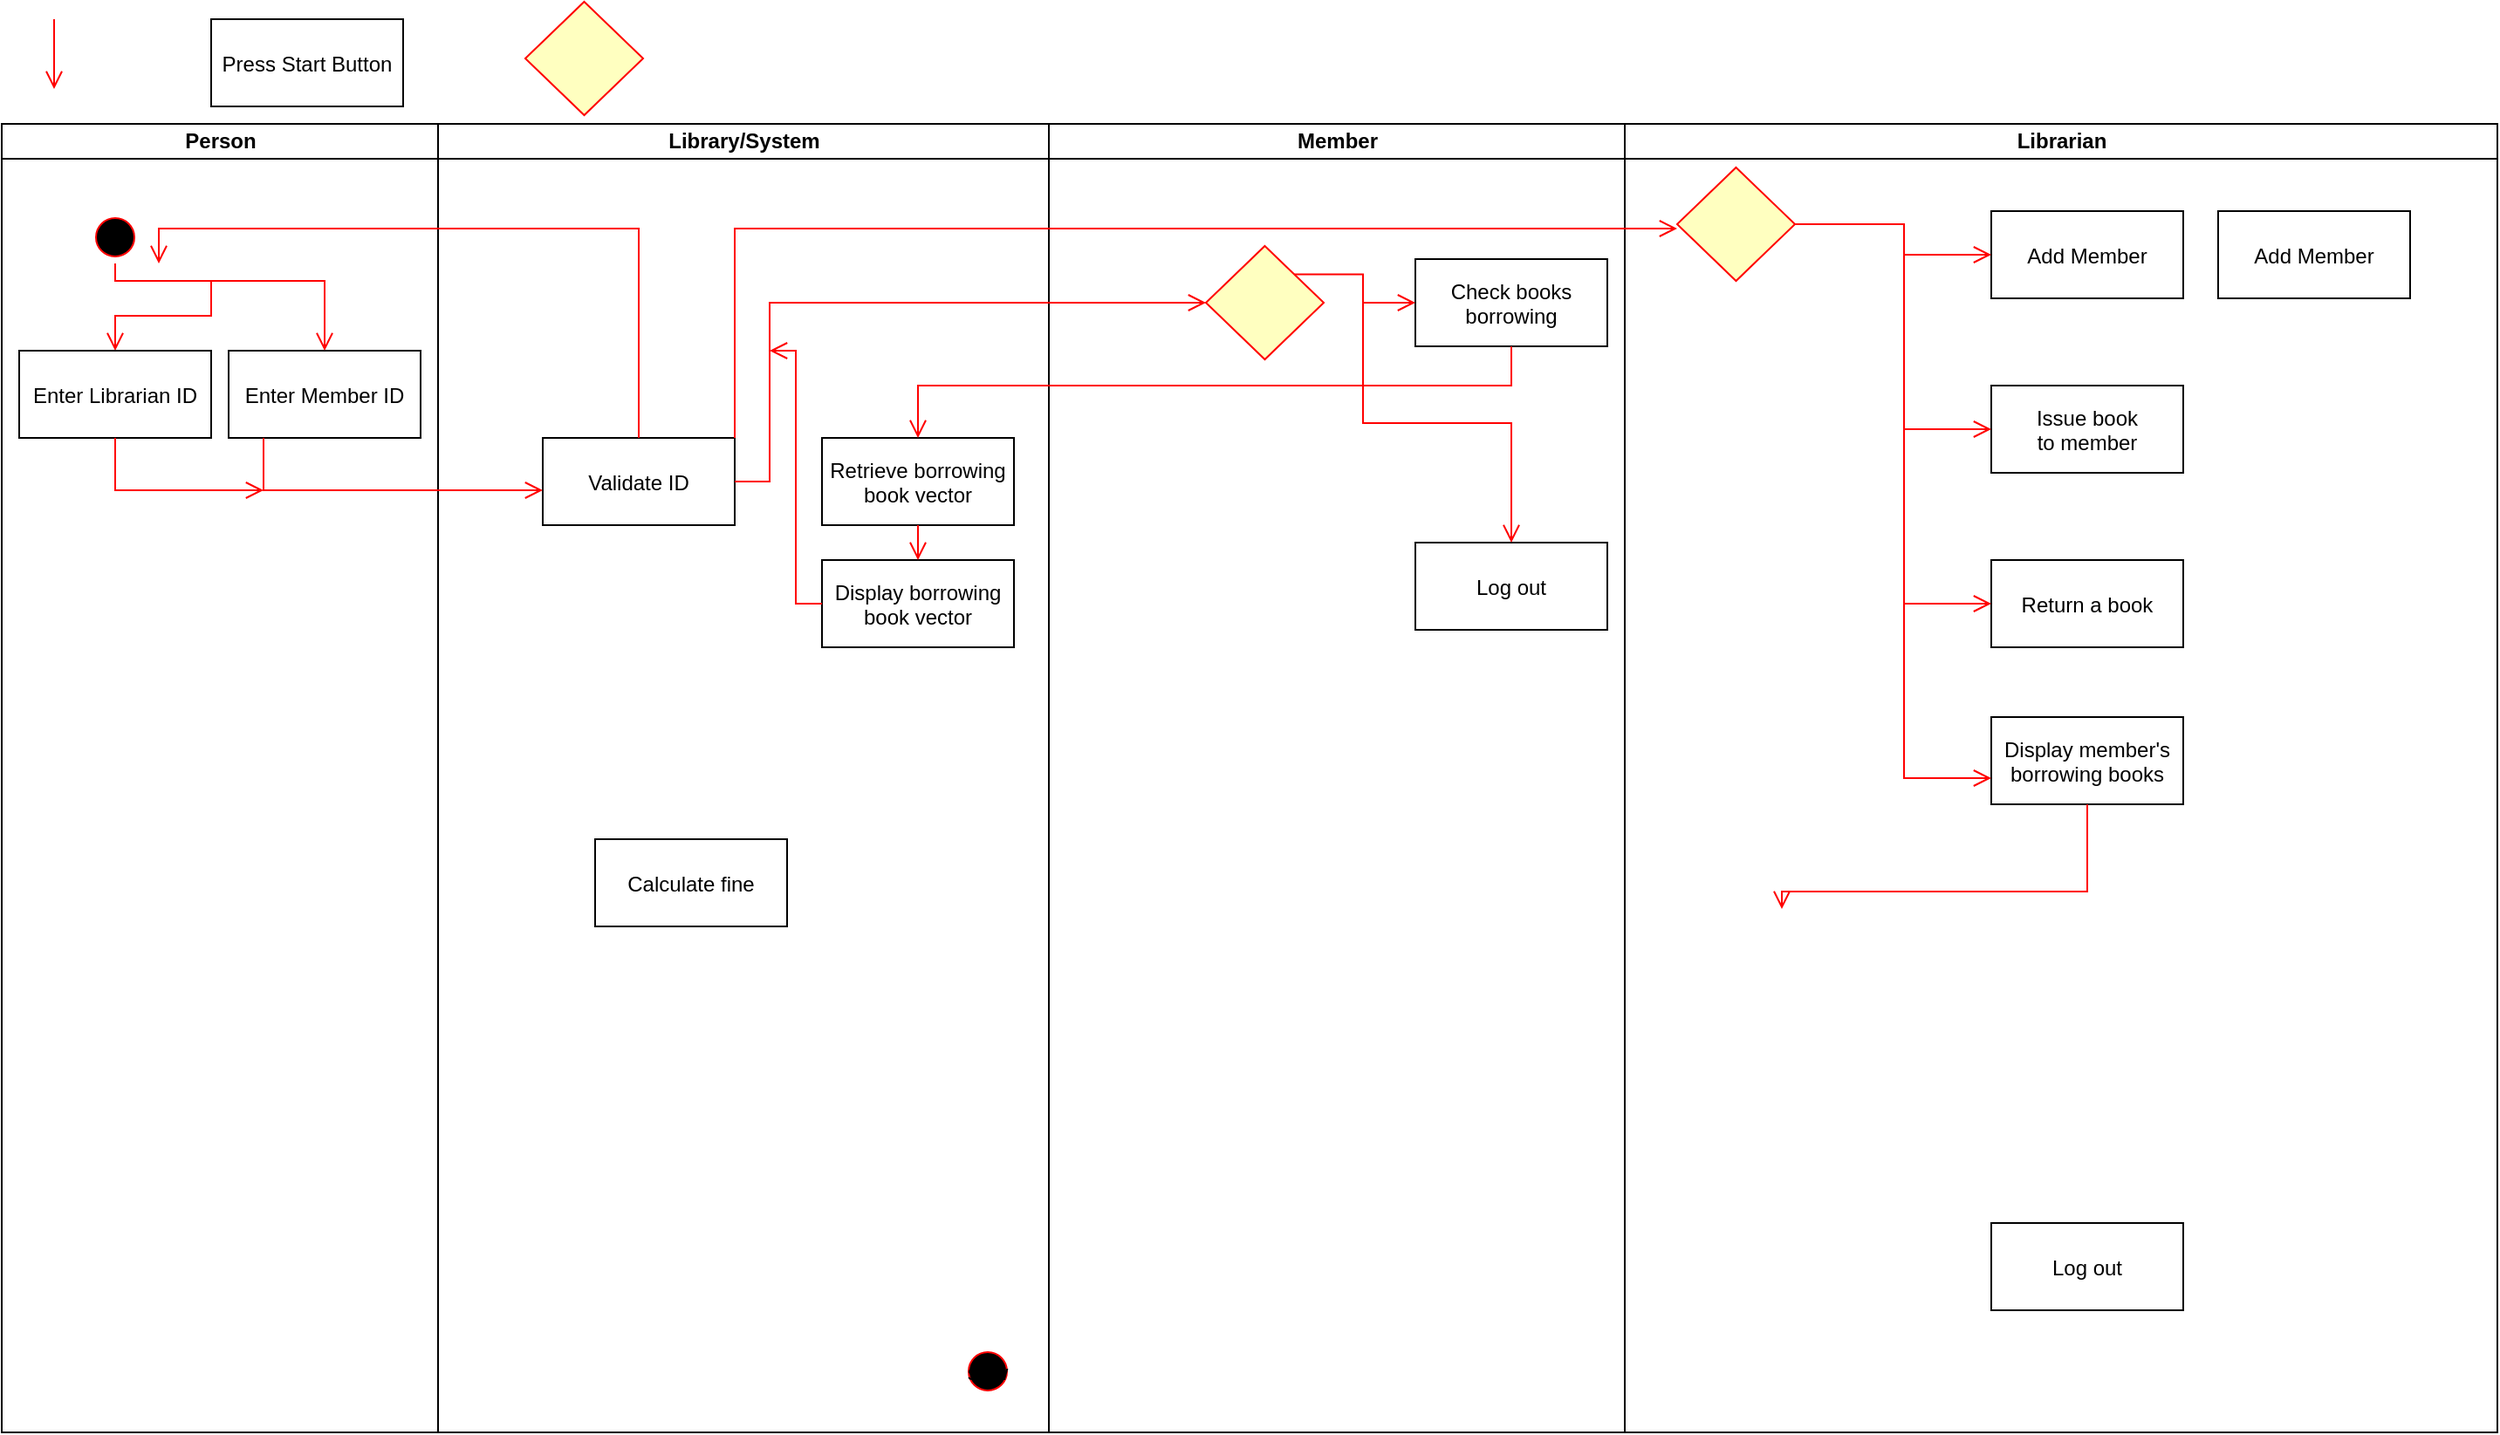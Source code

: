 <mxfile version="22.1.17" type="github">
  <diagram id="prtHgNgQTEPvFCAcTncT" name="Page-1">
    <mxGraphModel dx="1434" dy="772" grid="1" gridSize="10" guides="1" tooltips="1" connect="1" arrows="1" fold="1" page="1" pageScale="1" pageWidth="827" pageHeight="1169" math="0" shadow="0">
      <root>
        <mxCell id="0" />
        <mxCell id="1" parent="0" />
        <mxCell id="dNxyNK7c78bLwvsdeMH5-11" value="Person" style="swimlane;html=1;startSize=20;horizontal=1;containerType=tree;glass=0;" parent="1" vertex="1">
          <mxGeometry x="30" y="80" width="250" height="750" as="geometry" />
        </mxCell>
        <mxCell id="v8Uyb17rczMNGYACYlG0-2" value="" style="ellipse;shape=startState;fillColor=#000000;strokeColor=#ff0000;" vertex="1" parent="dNxyNK7c78bLwvsdeMH5-11">
          <mxGeometry x="50" y="50" width="30" height="30" as="geometry" />
        </mxCell>
        <mxCell id="v8Uyb17rczMNGYACYlG0-7" value="" style="edgeStyle=elbowEdgeStyle;elbow=vertical;verticalAlign=bottom;endArrow=open;endSize=8;strokeColor=#FF0000;endFill=1;rounded=0;entryX=0.5;entryY=0;entryDx=0;entryDy=0;" edge="1" parent="dNxyNK7c78bLwvsdeMH5-11" target="v8Uyb17rczMNGYACYlG0-8">
          <mxGeometry x="90" y="-40" as="geometry">
            <mxPoint x="64.5" y="120" as="targetPoint" />
            <mxPoint x="120" y="90" as="sourcePoint" />
            <Array as="points">
              <mxPoint x="65" y="110" />
            </Array>
          </mxGeometry>
        </mxCell>
        <mxCell id="v8Uyb17rczMNGYACYlG0-8" value="Enter Librarian ID" style="" vertex="1" parent="dNxyNK7c78bLwvsdeMH5-11">
          <mxGeometry x="10" y="130" width="110" height="50" as="geometry" />
        </mxCell>
        <mxCell id="v8Uyb17rczMNGYACYlG0-9" value="Enter Member ID" style="" vertex="1" parent="dNxyNK7c78bLwvsdeMH5-11">
          <mxGeometry x="130" y="130" width="110" height="50" as="geometry" />
        </mxCell>
        <mxCell id="v8Uyb17rczMNGYACYlG0-10" value="" style="edgeStyle=elbowEdgeStyle;elbow=vertical;verticalAlign=bottom;endArrow=open;endSize=8;strokeColor=#FF0000;endFill=1;rounded=0;entryX=0.5;entryY=0;entryDx=0;entryDy=0;exitX=0.5;exitY=1;exitDx=0;exitDy=0;" edge="1" parent="dNxyNK7c78bLwvsdeMH5-11" source="v8Uyb17rczMNGYACYlG0-2" target="v8Uyb17rczMNGYACYlG0-9">
          <mxGeometry x="80" y="-120" as="geometry">
            <mxPoint x="190" y="90" as="targetPoint" />
            <mxPoint x="70" y="90" as="sourcePoint" />
            <Array as="points">
              <mxPoint x="185" y="90" />
            </Array>
          </mxGeometry>
        </mxCell>
        <mxCell id="v8Uyb17rczMNGYACYlG0-1" value="Library/System" style="swimlane;html=1;startSize=20;horizontal=1;containerType=tree;glass=0;" vertex="1" parent="1">
          <mxGeometry x="280" y="80" width="350" height="750" as="geometry" />
        </mxCell>
        <mxCell id="v8Uyb17rczMNGYACYlG0-13" value="Validate ID" style="" vertex="1" parent="v8Uyb17rczMNGYACYlG0-1">
          <mxGeometry x="60" y="180" width="110" height="50" as="geometry" />
        </mxCell>
        <mxCell id="v8Uyb17rczMNGYACYlG0-28" value="sww" style="ellipse;shape=startState;fillColor=#000000;strokeColor=#ff0000;" vertex="1" parent="v8Uyb17rczMNGYACYlG0-1">
          <mxGeometry x="300" y="700" width="30" height="30" as="geometry" />
        </mxCell>
        <mxCell id="v8Uyb17rczMNGYACYlG0-34" value="Retrieve borrowing&#xa;book vector" style="" vertex="1" parent="v8Uyb17rczMNGYACYlG0-1">
          <mxGeometry x="220" y="180" width="110" height="50" as="geometry" />
        </mxCell>
        <mxCell id="v8Uyb17rczMNGYACYlG0-36" value="Display borrowing&#xa;book vector" style="" vertex="1" parent="v8Uyb17rczMNGYACYlG0-1">
          <mxGeometry x="220" y="250" width="110" height="50" as="geometry" />
        </mxCell>
        <mxCell id="v8Uyb17rczMNGYACYlG0-37" value="" style="edgeStyle=elbowEdgeStyle;elbow=horizontal;verticalAlign=bottom;endArrow=open;endSize=8;strokeColor=#FF0000;endFill=1;rounded=0;entryX=0.5;entryY=0;entryDx=0;entryDy=0;exitX=0.5;exitY=1;exitDx=0;exitDy=0;" edge="1" parent="v8Uyb17rczMNGYACYlG0-1" source="v8Uyb17rczMNGYACYlG0-34" target="v8Uyb17rczMNGYACYlG0-36">
          <mxGeometry x="-180" y="-40" as="geometry">
            <mxPoint x="-210" y="-10" as="targetPoint" />
            <mxPoint x="-210" y="-50" as="sourcePoint" />
          </mxGeometry>
        </mxCell>
        <mxCell id="v8Uyb17rczMNGYACYlG0-47" value="Calculate fine" style="" vertex="1" parent="v8Uyb17rczMNGYACYlG0-1">
          <mxGeometry x="90" y="410" width="110" height="50" as="geometry" />
        </mxCell>
        <mxCell id="v8Uyb17rczMNGYACYlG0-4" value="" style="edgeStyle=elbowEdgeStyle;elbow=horizontal;verticalAlign=bottom;endArrow=open;endSize=8;strokeColor=#FF0000;endFill=1;rounded=0" edge="1" parent="1">
          <mxGeometry x="100" y="40" as="geometry">
            <mxPoint x="60" y="60" as="targetPoint" />
            <mxPoint x="60" y="20" as="sourcePoint" />
          </mxGeometry>
        </mxCell>
        <mxCell id="v8Uyb17rczMNGYACYlG0-5" value="Press Start Button" style="" vertex="1" parent="1">
          <mxGeometry x="150" y="20" width="110" height="50" as="geometry" />
        </mxCell>
        <mxCell id="v8Uyb17rczMNGYACYlG0-6" value="" style="rhombus;fillColor=#ffffc0;strokeColor=#ff0000;" vertex="1" parent="1">
          <mxGeometry x="330" y="10" width="67.5" height="65" as="geometry" />
        </mxCell>
        <mxCell id="v8Uyb17rczMNGYACYlG0-11" value="" style="edgeStyle=elbowEdgeStyle;elbow=horizontal;verticalAlign=bottom;endArrow=open;endSize=8;strokeColor=#FF0000;endFill=1;rounded=0;exitX=0.5;exitY=1;exitDx=0;exitDy=0;" edge="1" parent="1" source="v8Uyb17rczMNGYACYlG0-8">
          <mxGeometry x="90" y="-40" as="geometry">
            <mxPoint x="180" y="290" as="targetPoint" />
            <mxPoint x="80" y="180" as="sourcePoint" />
            <Array as="points">
              <mxPoint x="95" y="290" />
            </Array>
          </mxGeometry>
        </mxCell>
        <mxCell id="v8Uyb17rczMNGYACYlG0-12" value="" style="edgeStyle=elbowEdgeStyle;elbow=horizontal;verticalAlign=bottom;endArrow=open;endSize=8;strokeColor=#FF0000;endFill=1;rounded=0;exitX=0.5;exitY=1;exitDx=0;exitDy=0;" edge="1" parent="1">
          <mxGeometry x="90" y="-40" as="geometry">
            <mxPoint x="340" y="290" as="targetPoint" />
            <mxPoint x="180" y="260" as="sourcePoint" />
            <Array as="points">
              <mxPoint x="180" y="300" />
            </Array>
          </mxGeometry>
        </mxCell>
        <mxCell id="v8Uyb17rczMNGYACYlG0-14" value="" style="edgeStyle=elbowEdgeStyle;elbow=vertical;verticalAlign=bottom;endArrow=open;endSize=8;strokeColor=#FF0000;endFill=1;rounded=0;exitX=0.5;exitY=0;exitDx=0;exitDy=0;" edge="1" parent="1" source="v8Uyb17rczMNGYACYlG0-13">
          <mxGeometry x="90" y="-40" as="geometry">
            <mxPoint x="120" y="160" as="targetPoint" />
            <mxPoint x="390" y="250" as="sourcePoint" />
            <Array as="points">
              <mxPoint x="350" y="140" />
            </Array>
          </mxGeometry>
        </mxCell>
        <mxCell id="v8Uyb17rczMNGYACYlG0-22" value="Librarian" style="swimlane;html=1;startSize=20;horizontal=1;containerType=tree;glass=0;" vertex="1" parent="1">
          <mxGeometry x="960" y="80" width="500" height="750" as="geometry" />
        </mxCell>
        <mxCell id="v8Uyb17rczMNGYACYlG0-27" value="Log out" style="" vertex="1" parent="v8Uyb17rczMNGYACYlG0-22">
          <mxGeometry x="210" y="630" width="110" height="50" as="geometry" />
        </mxCell>
        <mxCell id="v8Uyb17rczMNGYACYlG0-42" value="" style="rhombus;fillColor=#ffffc0;strokeColor=#ff0000;" vertex="1" parent="v8Uyb17rczMNGYACYlG0-22">
          <mxGeometry x="30" y="25" width="67.5" height="65" as="geometry" />
        </mxCell>
        <mxCell id="v8Uyb17rczMNGYACYlG0-43" value="Add Member" style="" vertex="1" parent="v8Uyb17rczMNGYACYlG0-22">
          <mxGeometry x="210" y="50" width="110" height="50" as="geometry" />
        </mxCell>
        <mxCell id="v8Uyb17rczMNGYACYlG0-44" value="Issue book &#xa;to member" style="" vertex="1" parent="v8Uyb17rczMNGYACYlG0-22">
          <mxGeometry x="210" y="150" width="110" height="50" as="geometry" />
        </mxCell>
        <mxCell id="v8Uyb17rczMNGYACYlG0-45" value="Return a book" style="" vertex="1" parent="v8Uyb17rczMNGYACYlG0-22">
          <mxGeometry x="210" y="250" width="110" height="50" as="geometry" />
        </mxCell>
        <mxCell id="v8Uyb17rczMNGYACYlG0-46" value="Display member&#39;s&#xa;borrowing books" style="" vertex="1" parent="v8Uyb17rczMNGYACYlG0-22">
          <mxGeometry x="210" y="340" width="110" height="50" as="geometry" />
        </mxCell>
        <mxCell id="v8Uyb17rczMNGYACYlG0-50" value="" style="edgeStyle=elbowEdgeStyle;elbow=horizontal;verticalAlign=bottom;endArrow=open;endSize=8;strokeColor=#FF0000;endFill=1;rounded=0;entryX=0;entryY=0.5;entryDx=0;entryDy=0;exitX=1;exitY=0.5;exitDx=0;exitDy=0;" edge="1" parent="v8Uyb17rczMNGYACYlG0-22" source="v8Uyb17rczMNGYACYlG0-42" target="v8Uyb17rczMNGYACYlG0-43">
          <mxGeometry x="-860" y="-40" as="geometry">
            <mxPoint x="-890" y="-10" as="targetPoint" />
            <mxPoint x="-890" y="-50" as="sourcePoint" />
            <Array as="points">
              <mxPoint x="160" y="60" />
            </Array>
          </mxGeometry>
        </mxCell>
        <mxCell id="v8Uyb17rczMNGYACYlG0-52" value="" style="edgeStyle=elbowEdgeStyle;elbow=horizontal;verticalAlign=bottom;endArrow=open;endSize=8;strokeColor=#FF0000;endFill=1;rounded=0;entryX=0;entryY=0.5;entryDx=0;entryDy=0;" edge="1" parent="v8Uyb17rczMNGYACYlG0-22">
          <mxGeometry x="-1820" y="-120" as="geometry">
            <mxPoint x="210" y="275" as="targetPoint" />
            <mxPoint x="160" y="160" as="sourcePoint" />
            <Array as="points">
              <mxPoint x="160" y="240" />
            </Array>
          </mxGeometry>
        </mxCell>
        <mxCell id="v8Uyb17rczMNGYACYlG0-53" value="" style="edgeStyle=elbowEdgeStyle;elbow=horizontal;verticalAlign=bottom;endArrow=open;endSize=8;strokeColor=#FF0000;endFill=1;rounded=0;entryX=0;entryY=0.5;entryDx=0;entryDy=0;" edge="1" parent="v8Uyb17rczMNGYACYlG0-22">
          <mxGeometry x="-1820" y="-120" as="geometry">
            <mxPoint x="210" y="375" as="targetPoint" />
            <mxPoint x="160" y="260" as="sourcePoint" />
            <Array as="points">
              <mxPoint x="160" y="340" />
            </Array>
          </mxGeometry>
        </mxCell>
        <mxCell id="v8Uyb17rczMNGYACYlG0-55" value="Add Member" style="" vertex="1" parent="v8Uyb17rczMNGYACYlG0-22">
          <mxGeometry x="340" y="50" width="110" height="50" as="geometry" />
        </mxCell>
        <mxCell id="v8Uyb17rczMNGYACYlG0-24" value="Member" style="swimlane;html=1;startSize=20;horizontal=1;containerType=tree;glass=0;" vertex="1" parent="1">
          <mxGeometry x="630" y="80" width="330" height="750" as="geometry" />
        </mxCell>
        <mxCell id="v8Uyb17rczMNGYACYlG0-26" value="Log out" style="" vertex="1" parent="v8Uyb17rczMNGYACYlG0-24">
          <mxGeometry x="210" y="240" width="110" height="50" as="geometry" />
        </mxCell>
        <mxCell id="v8Uyb17rczMNGYACYlG0-33" value="Check books &#xa;borrowing" style="" vertex="1" parent="v8Uyb17rczMNGYACYlG0-24">
          <mxGeometry x="210" y="77.5" width="110" height="50" as="geometry" />
        </mxCell>
        <mxCell id="v8Uyb17rczMNGYACYlG0-38" value="" style="rhombus;fillColor=#ffffc0;strokeColor=#ff0000;" vertex="1" parent="v8Uyb17rczMNGYACYlG0-24">
          <mxGeometry x="90" y="70" width="67.5" height="65" as="geometry" />
        </mxCell>
        <mxCell id="v8Uyb17rczMNGYACYlG0-39" value="" style="edgeStyle=elbowEdgeStyle;elbow=horizontal;verticalAlign=bottom;endArrow=open;endSize=8;strokeColor=#FF0000;endFill=1;rounded=0;exitX=1;exitY=0;exitDx=0;exitDy=0;entryX=0;entryY=0.5;entryDx=0;entryDy=0;" edge="1" parent="v8Uyb17rczMNGYACYlG0-24" source="v8Uyb17rczMNGYACYlG0-38" target="v8Uyb17rczMNGYACYlG0-33">
          <mxGeometry x="-530" y="-40" as="geometry">
            <mxPoint x="-560" y="-10" as="targetPoint" />
            <mxPoint x="-560" y="-50" as="sourcePoint" />
            <Array as="points">
              <mxPoint x="180" y="86" />
            </Array>
          </mxGeometry>
        </mxCell>
        <mxCell id="v8Uyb17rczMNGYACYlG0-40" value="" style="edgeStyle=elbowEdgeStyle;elbow=vertical;verticalAlign=bottom;endArrow=open;endSize=8;strokeColor=#FF0000;endFill=1;rounded=0;entryX=0.5;entryY=0;entryDx=0;entryDy=0;" edge="1" parent="v8Uyb17rczMNGYACYlG0-24" target="v8Uyb17rczMNGYACYlG0-26">
          <mxGeometry x="-1160" y="-120" as="geometry">
            <mxPoint x="220" y="113" as="targetPoint" />
            <mxPoint x="180" y="103" as="sourcePoint" />
          </mxGeometry>
        </mxCell>
        <mxCell id="v8Uyb17rczMNGYACYlG0-25" value="" style="edgeStyle=elbowEdgeStyle;elbow=horizontal;verticalAlign=bottom;endArrow=open;endSize=8;strokeColor=#FF0000;endFill=1;rounded=0;exitX=1;exitY=0.5;exitDx=0;exitDy=0;entryX=0;entryY=0.5;entryDx=0;entryDy=0;" edge="1" parent="1" source="v8Uyb17rczMNGYACYlG0-13" target="v8Uyb17rczMNGYACYlG0-38">
          <mxGeometry x="100" y="40" as="geometry">
            <mxPoint x="640" y="205" as="targetPoint" />
            <mxPoint x="70" y="30" as="sourcePoint" />
            <Array as="points">
              <mxPoint x="470" y="240" />
            </Array>
          </mxGeometry>
        </mxCell>
        <mxCell id="v8Uyb17rczMNGYACYlG0-32" value="" style="edgeStyle=elbowEdgeStyle;elbow=horizontal;verticalAlign=bottom;endArrow=open;endSize=8;strokeColor=#FF0000;endFill=1;rounded=0;exitX=1;exitY=0;exitDx=0;exitDy=0;" edge="1" parent="1" source="v8Uyb17rczMNGYACYlG0-13">
          <mxGeometry x="100" y="40" as="geometry">
            <mxPoint x="990" y="140" as="targetPoint" />
            <mxPoint x="460" y="295" as="sourcePoint" />
            <Array as="points">
              <mxPoint x="450" y="160" />
            </Array>
          </mxGeometry>
        </mxCell>
        <mxCell id="v8Uyb17rczMNGYACYlG0-35" value="" style="edgeStyle=elbowEdgeStyle;elbow=vertical;verticalAlign=bottom;endArrow=open;endSize=8;strokeColor=#FF0000;endFill=1;rounded=0;entryX=0.5;entryY=0;entryDx=0;entryDy=0;exitX=0.5;exitY=1;exitDx=0;exitDy=0;" edge="1" parent="1" source="v8Uyb17rczMNGYACYlG0-33" target="v8Uyb17rczMNGYACYlG0-34">
          <mxGeometry x="100" y="40" as="geometry">
            <mxPoint x="670" y="215" as="targetPoint" />
            <mxPoint x="720" y="245" as="sourcePoint" />
            <Array as="points">
              <mxPoint x="640" y="230" />
            </Array>
          </mxGeometry>
        </mxCell>
        <mxCell id="v8Uyb17rczMNGYACYlG0-41" value="" style="edgeStyle=elbowEdgeStyle;elbow=horizontal;verticalAlign=bottom;endArrow=open;endSize=8;strokeColor=#FF0000;endFill=1;rounded=0;exitX=0;exitY=0.5;exitDx=0;exitDy=0;" edge="1" parent="1" source="v8Uyb17rczMNGYACYlG0-36">
          <mxGeometry x="100" y="40" as="geometry">
            <mxPoint x="470" y="210" as="targetPoint" />
            <mxPoint x="70" y="30" as="sourcePoint" />
          </mxGeometry>
        </mxCell>
        <mxCell id="v8Uyb17rczMNGYACYlG0-51" value="" style="edgeStyle=elbowEdgeStyle;elbow=horizontal;verticalAlign=bottom;endArrow=open;endSize=8;strokeColor=#FF0000;endFill=1;rounded=0;entryX=0;entryY=0.5;entryDx=0;entryDy=0;" edge="1" parent="1" target="v8Uyb17rczMNGYACYlG0-44">
          <mxGeometry x="-860" y="-40" as="geometry">
            <mxPoint x="1180" y="165" as="targetPoint" />
            <mxPoint x="1120" y="140" as="sourcePoint" />
            <Array as="points">
              <mxPoint x="1120" y="220" />
            </Array>
          </mxGeometry>
        </mxCell>
        <mxCell id="v8Uyb17rczMNGYACYlG0-54" value="" style="edgeStyle=elbowEdgeStyle;elbow=vertical;verticalAlign=bottom;endArrow=open;endSize=8;strokeColor=#FF0000;endFill=1;rounded=0;exitX=0.5;exitY=1;exitDx=0;exitDy=0;" edge="1" parent="1" source="v8Uyb17rczMNGYACYlG0-46">
          <mxGeometry x="-1820" y="-120" as="geometry">
            <mxPoint x="1050" y="530" as="targetPoint" />
            <mxPoint x="1130" y="350" as="sourcePoint" />
            <Array as="points">
              <mxPoint x="1140" y="520" />
            </Array>
          </mxGeometry>
        </mxCell>
      </root>
    </mxGraphModel>
  </diagram>
</mxfile>
